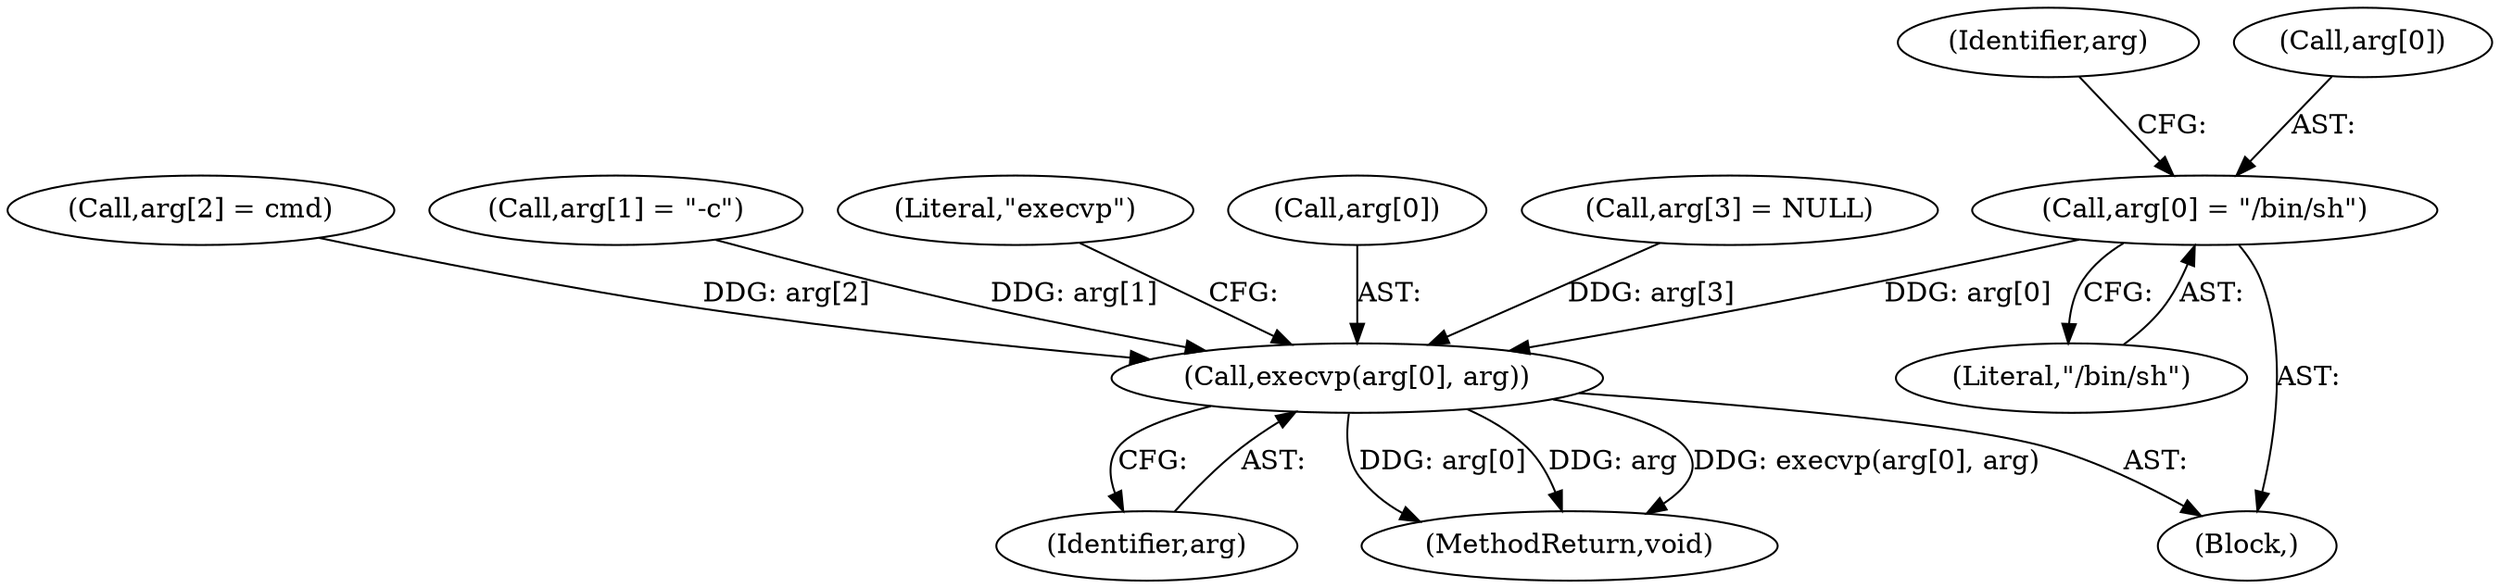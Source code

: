 digraph "0_firejail_5d43fdcd215203868d440ffc42036f5f5ffc89fc@pointer" {
"1000400" [label="(Call,arg[0] = \"/bin/sh\")"];
"1000421" [label="(Call,execvp(arg[0], arg))"];
"1000410" [label="(Call,arg[2] = cmd)"];
"1000405" [label="(Call,arg[1] = \"-c\")"];
"1000400" [label="(Call,arg[0] = \"/bin/sh\")"];
"1000407" [label="(Identifier,arg)"];
"1000421" [label="(Call,execvp(arg[0], arg))"];
"1000425" [label="(Identifier,arg)"];
"1000428" [label="(MethodReturn,void)"];
"1000404" [label="(Literal,\"/bin/sh\")"];
"1000427" [label="(Literal,\"execvp\")"];
"1000422" [label="(Call,arg[0])"];
"1000415" [label="(Call,arg[3] = NULL)"];
"1000106" [label="(Block,)"];
"1000401" [label="(Call,arg[0])"];
"1000400" -> "1000106"  [label="AST: "];
"1000400" -> "1000404"  [label="CFG: "];
"1000401" -> "1000400"  [label="AST: "];
"1000404" -> "1000400"  [label="AST: "];
"1000407" -> "1000400"  [label="CFG: "];
"1000400" -> "1000421"  [label="DDG: arg[0]"];
"1000421" -> "1000106"  [label="AST: "];
"1000421" -> "1000425"  [label="CFG: "];
"1000422" -> "1000421"  [label="AST: "];
"1000425" -> "1000421"  [label="AST: "];
"1000427" -> "1000421"  [label="CFG: "];
"1000421" -> "1000428"  [label="DDG: arg[0]"];
"1000421" -> "1000428"  [label="DDG: arg"];
"1000421" -> "1000428"  [label="DDG: execvp(arg[0], arg)"];
"1000410" -> "1000421"  [label="DDG: arg[2]"];
"1000415" -> "1000421"  [label="DDG: arg[3]"];
"1000405" -> "1000421"  [label="DDG: arg[1]"];
}
